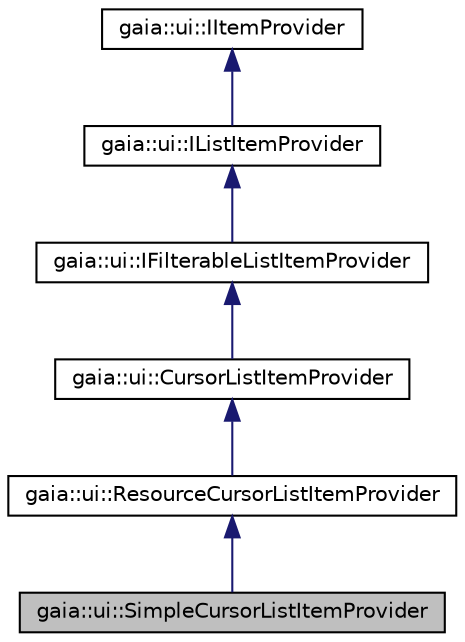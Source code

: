 digraph G
{
  edge [fontname="Helvetica",fontsize="10",labelfontname="Helvetica",labelfontsize="10"];
  node [fontname="Helvetica",fontsize="10",shape=record];
  Node1 [label="gaia::ui::SimpleCursorListItemProvider",height=0.2,width=0.4,color="black", fillcolor="grey75", style="filled" fontcolor="black"];
  Node2 -> Node1 [dir=back,color="midnightblue",fontsize="10",style="solid",fontname="Helvetica"];
  Node2 [label="gaia::ui::ResourceCursorListItemProvider",height=0.2,width=0.4,color="black", fillcolor="white", style="filled",URL="$dd/d55/classgaia_1_1ui_1_1_resource_cursor_list_item_provider.html",tooltip="An easy ListItemProvider that creates widgets defined in an XML file."];
  Node3 -> Node2 [dir=back,color="midnightblue",fontsize="10",style="solid",fontname="Helvetica"];
  Node3 [label="gaia::ui::CursorListItemProvider",height=0.2,width=0.4,color="black", fillcolor="white", style="filled",URL="$dc/dbe/classgaia_1_1ui_1_1_cursor_list_item_provider.html",tooltip="ListItemProvider that exposes data from a Cursor  to a ListWidget  widget."];
  Node4 -> Node3 [dir=back,color="midnightblue",fontsize="10",style="solid",fontname="Helvetica"];
  Node4 [label="gaia::ui::IFilterableListItemProvider",height=0.2,width=0.4,color="black", fillcolor="white", style="filled",URL="$d3/dad/classgaia_1_1ui_1_1_i_filterable_list_item_provider.html",tooltip="Defines a filterable listitem provider."];
  Node5 -> Node4 [dir=back,color="midnightblue",fontsize="10",style="solid",fontname="Helvetica"];
  Node5 [label="gaia::ui::IListItemProvider",height=0.2,width=0.4,color="black", fillcolor="white", style="filled",URL="$da/d2d/classgaia_1_1ui_1_1_i_list_item_provider.html",tooltip="Extended Adapter that is the bridge between a ListView and the data that backs the list..."];
  Node6 -> Node5 [dir=back,color="midnightblue",fontsize="10",style="solid",fontname="Helvetica"];
  Node6 [label="gaia::ui::IItemProvider",height=0.2,width=0.4,color="black", fillcolor="white", style="filled",URL="$d3/df2/classgaia_1_1ui_1_1_i_item_provider.html",tooltip="An IItemProvider object acts as a bridge between an ListWidget and the underlying data for that widge..."];
}
